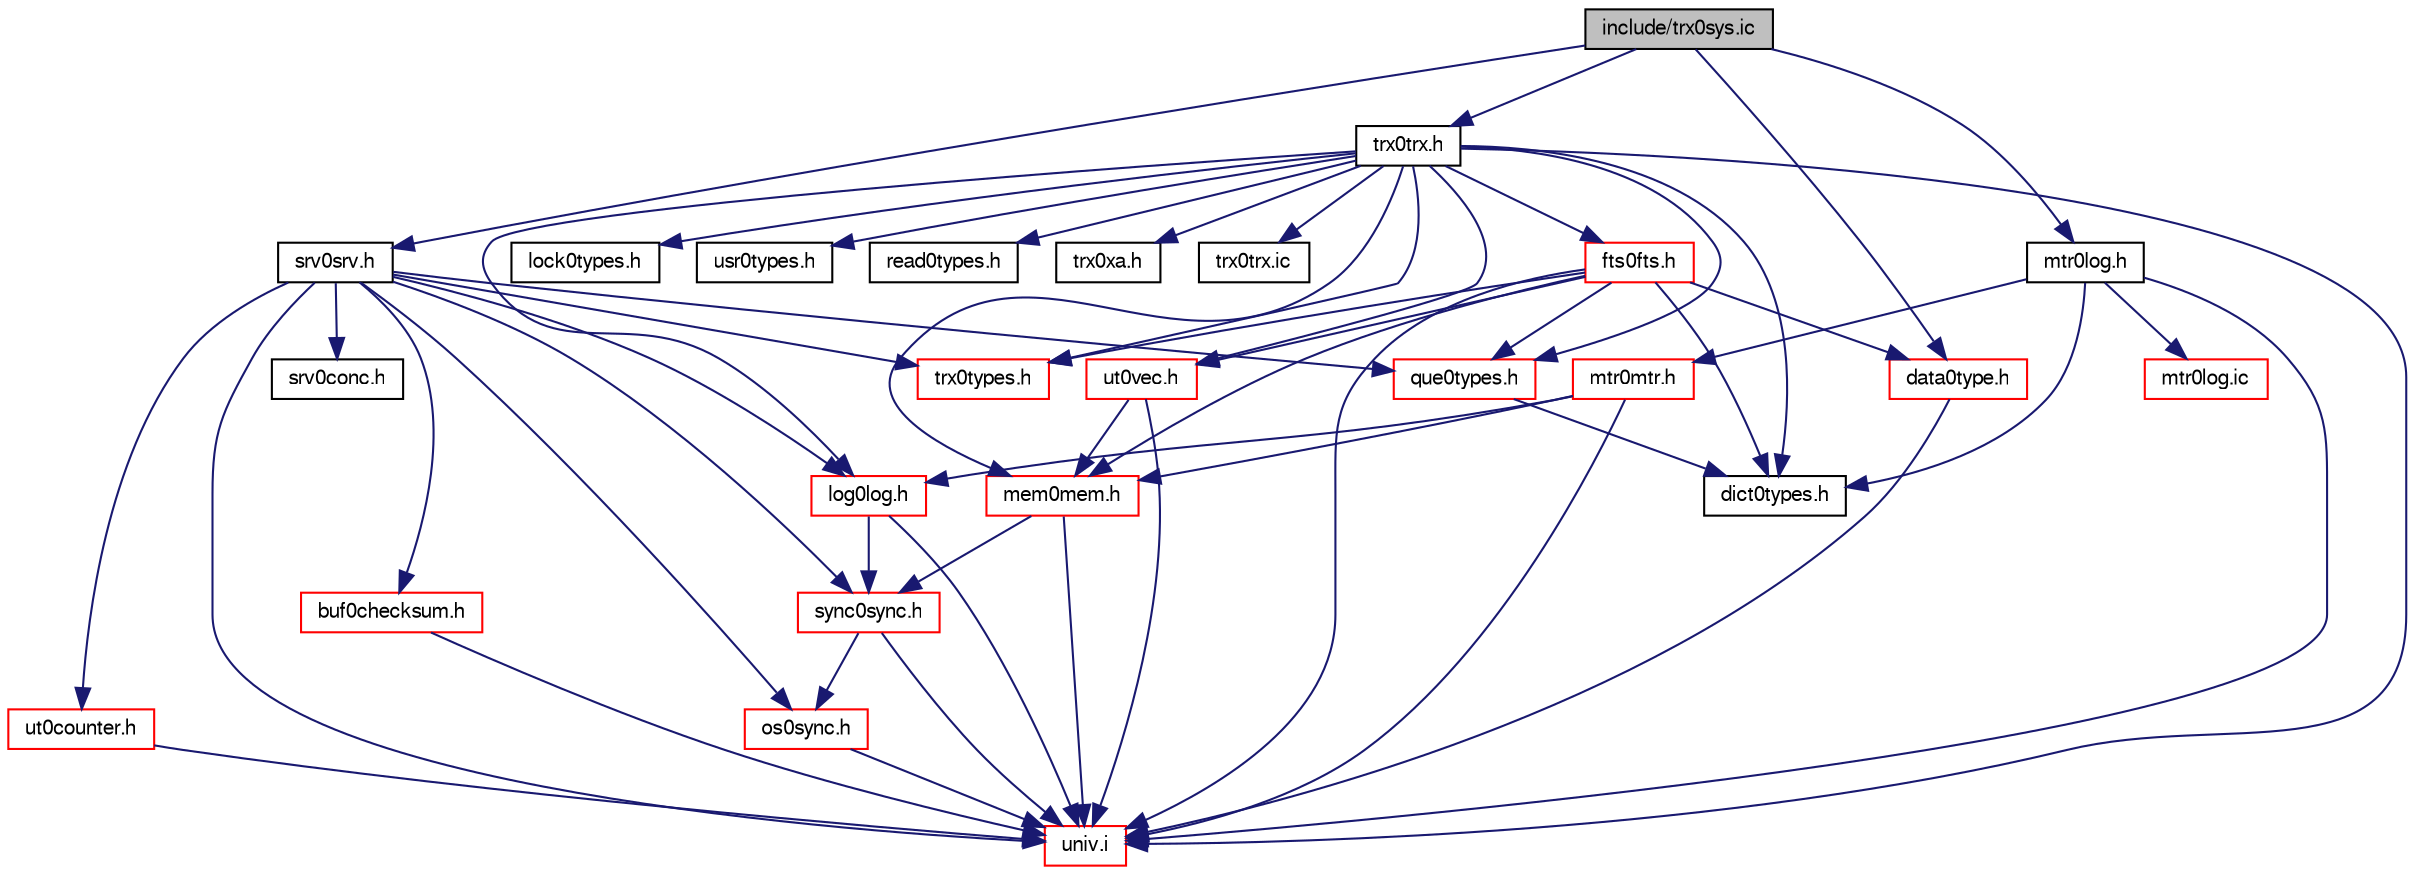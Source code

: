 digraph "include/trx0sys.ic"
{
  bgcolor="transparent";
  edge [fontname="FreeSans",fontsize="10",labelfontname="FreeSans",labelfontsize="10"];
  node [fontname="FreeSans",fontsize="10",shape=record];
  Node1 [label="include/trx0sys.ic",height=0.2,width=0.4,color="black", fillcolor="grey75", style="filled" fontcolor="black"];
  Node1 -> Node2 [color="midnightblue",fontsize="10",style="solid",fontname="FreeSans"];
  Node2 [label="trx0trx.h",height=0.2,width=0.4,color="black",URL="$trx0trx_8h.html"];
  Node2 -> Node3 [color="midnightblue",fontsize="10",style="solid",fontname="FreeSans"];
  Node3 [label="univ.i",height=0.2,width=0.4,color="red",URL="$univ_8i.html"];
  Node2 -> Node4 [color="midnightblue",fontsize="10",style="solid",fontname="FreeSans"];
  Node4 [label="trx0types.h",height=0.2,width=0.4,color="red",URL="$trx0types_8h.html"];
  Node2 -> Node5 [color="midnightblue",fontsize="10",style="solid",fontname="FreeSans"];
  Node5 [label="dict0types.h",height=0.2,width=0.4,color="black",URL="$dict0types_8h.html"];
  Node2 -> Node6 [color="midnightblue",fontsize="10",style="solid",fontname="FreeSans"];
  Node6 [label="lock0types.h",height=0.2,width=0.4,color="black",URL="$lock0types_8h.html"];
  Node2 -> Node7 [color="midnightblue",fontsize="10",style="solid",fontname="FreeSans"];
  Node7 [label="log0log.h",height=0.2,width=0.4,color="red",URL="$log0log_8h.html"];
  Node7 -> Node3 [color="midnightblue",fontsize="10",style="solid",fontname="FreeSans"];
  Node7 -> Node8 [color="midnightblue",fontsize="10",style="solid",fontname="FreeSans"];
  Node8 [label="sync0sync.h",height=0.2,width=0.4,color="red",URL="$sync0sync_8h.html"];
  Node8 -> Node3 [color="midnightblue",fontsize="10",style="solid",fontname="FreeSans"];
  Node8 -> Node9 [color="midnightblue",fontsize="10",style="solid",fontname="FreeSans"];
  Node9 [label="os0sync.h",height=0.2,width=0.4,color="red",URL="$os0sync_8h.html"];
  Node9 -> Node3 [color="midnightblue",fontsize="10",style="solid",fontname="FreeSans"];
  Node2 -> Node10 [color="midnightblue",fontsize="10",style="solid",fontname="FreeSans"];
  Node10 [label="usr0types.h",height=0.2,width=0.4,color="black",URL="$usr0types_8h.html"];
  Node2 -> Node11 [color="midnightblue",fontsize="10",style="solid",fontname="FreeSans"];
  Node11 [label="que0types.h",height=0.2,width=0.4,color="red",URL="$que0types_8h.html"];
  Node11 -> Node5 [color="midnightblue",fontsize="10",style="solid",fontname="FreeSans"];
  Node2 -> Node12 [color="midnightblue",fontsize="10",style="solid",fontname="FreeSans"];
  Node12 [label="mem0mem.h",height=0.2,width=0.4,color="red",URL="$mem0mem_8h.html"];
  Node12 -> Node3 [color="midnightblue",fontsize="10",style="solid",fontname="FreeSans"];
  Node12 -> Node8 [color="midnightblue",fontsize="10",style="solid",fontname="FreeSans"];
  Node2 -> Node13 [color="midnightblue",fontsize="10",style="solid",fontname="FreeSans"];
  Node13 [label="read0types.h",height=0.2,width=0.4,color="black",URL="$read0types_8h.html"];
  Node2 -> Node14 [color="midnightblue",fontsize="10",style="solid",fontname="FreeSans"];
  Node14 [label="trx0xa.h",height=0.2,width=0.4,color="black",URL="$trx0xa_8h_source.html"];
  Node2 -> Node15 [color="midnightblue",fontsize="10",style="solid",fontname="FreeSans"];
  Node15 [label="ut0vec.h",height=0.2,width=0.4,color="red",URL="$ut0vec_8h.html"];
  Node15 -> Node3 [color="midnightblue",fontsize="10",style="solid",fontname="FreeSans"];
  Node15 -> Node12 [color="midnightblue",fontsize="10",style="solid",fontname="FreeSans"];
  Node2 -> Node16 [color="midnightblue",fontsize="10",style="solid",fontname="FreeSans"];
  Node16 [label="fts0fts.h",height=0.2,width=0.4,color="red",URL="$fts0fts_8h.html"];
  Node16 -> Node3 [color="midnightblue",fontsize="10",style="solid",fontname="FreeSans"];
  Node16 -> Node17 [color="midnightblue",fontsize="10",style="solid",fontname="FreeSans"];
  Node17 [label="data0type.h",height=0.2,width=0.4,color="red",URL="$data0type_8h.html"];
  Node17 -> Node3 [color="midnightblue",fontsize="10",style="solid",fontname="FreeSans"];
  Node16 -> Node5 [color="midnightblue",fontsize="10",style="solid",fontname="FreeSans"];
  Node16 -> Node12 [color="midnightblue",fontsize="10",style="solid",fontname="FreeSans"];
  Node16 -> Node4 [color="midnightblue",fontsize="10",style="solid",fontname="FreeSans"];
  Node16 -> Node15 [color="midnightblue",fontsize="10",style="solid",fontname="FreeSans"];
  Node16 -> Node11 [color="midnightblue",fontsize="10",style="solid",fontname="FreeSans"];
  Node2 -> Node18 [color="midnightblue",fontsize="10",style="solid",fontname="FreeSans"];
  Node18 [label="trx0trx.ic",height=0.2,width=0.4,color="black",URL="$trx0trx_8ic.html"];
  Node1 -> Node17 [color="midnightblue",fontsize="10",style="solid",fontname="FreeSans"];
  Node1 -> Node19 [color="midnightblue",fontsize="10",style="solid",fontname="FreeSans"];
  Node19 [label="srv0srv.h",height=0.2,width=0.4,color="black",URL="$srv0srv_8h.html"];
  Node19 -> Node3 [color="midnightblue",fontsize="10",style="solid",fontname="FreeSans"];
  Node19 -> Node7 [color="midnightblue",fontsize="10",style="solid",fontname="FreeSans"];
  Node19 -> Node8 [color="midnightblue",fontsize="10",style="solid",fontname="FreeSans"];
  Node19 -> Node9 [color="midnightblue",fontsize="10",style="solid",fontname="FreeSans"];
  Node19 -> Node11 [color="midnightblue",fontsize="10",style="solid",fontname="FreeSans"];
  Node19 -> Node4 [color="midnightblue",fontsize="10",style="solid",fontname="FreeSans"];
  Node19 -> Node20 [color="midnightblue",fontsize="10",style="solid",fontname="FreeSans"];
  Node20 [label="srv0conc.h",height=0.2,width=0.4,color="black",URL="$srv0conc_8h_source.html"];
  Node19 -> Node21 [color="midnightblue",fontsize="10",style="solid",fontname="FreeSans"];
  Node21 [label="buf0checksum.h",height=0.2,width=0.4,color="red",URL="$buf0checksum_8h_source.html"];
  Node21 -> Node3 [color="midnightblue",fontsize="10",style="solid",fontname="FreeSans"];
  Node19 -> Node22 [color="midnightblue",fontsize="10",style="solid",fontname="FreeSans"];
  Node22 [label="ut0counter.h",height=0.2,width=0.4,color="red",URL="$ut0counter_8h.html"];
  Node22 -> Node3 [color="midnightblue",fontsize="10",style="solid",fontname="FreeSans"];
  Node1 -> Node23 [color="midnightblue",fontsize="10",style="solid",fontname="FreeSans"];
  Node23 [label="mtr0log.h",height=0.2,width=0.4,color="black",URL="$mtr0log_8h.html"];
  Node23 -> Node3 [color="midnightblue",fontsize="10",style="solid",fontname="FreeSans"];
  Node23 -> Node24 [color="midnightblue",fontsize="10",style="solid",fontname="FreeSans"];
  Node24 [label="mtr0mtr.h",height=0.2,width=0.4,color="red",URL="$mtr0mtr_8h.html"];
  Node24 -> Node3 [color="midnightblue",fontsize="10",style="solid",fontname="FreeSans"];
  Node24 -> Node12 [color="midnightblue",fontsize="10",style="solid",fontname="FreeSans"];
  Node24 -> Node7 [color="midnightblue",fontsize="10",style="solid",fontname="FreeSans"];
  Node23 -> Node5 [color="midnightblue",fontsize="10",style="solid",fontname="FreeSans"];
  Node23 -> Node25 [color="midnightblue",fontsize="10",style="solid",fontname="FreeSans"];
  Node25 [label="mtr0log.ic",height=0.2,width=0.4,color="red",URL="$mtr0log_8ic.html"];
}
